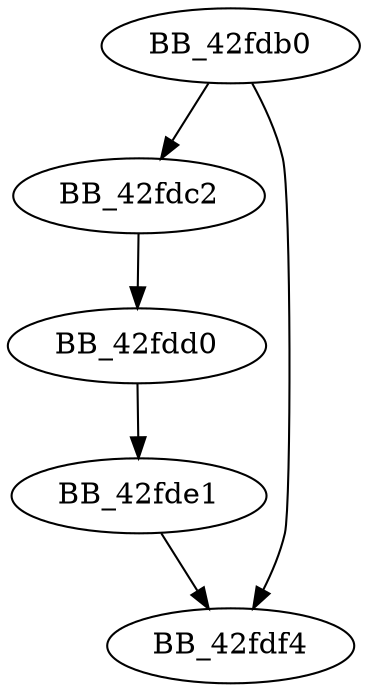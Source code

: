 DiGraph __unwind_handler{
BB_42fdb0->BB_42fdc2
BB_42fdb0->BB_42fdf4
BB_42fdc2->BB_42fdd0
BB_42fdd0->BB_42fde1
BB_42fde1->BB_42fdf4
}
